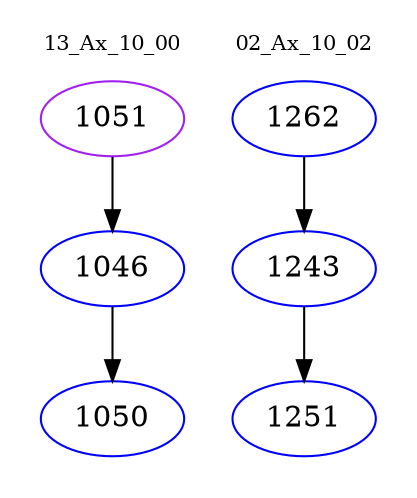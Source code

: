 digraph{
subgraph cluster_0 {
color = white
label = "13_Ax_10_00";
fontsize=10;
T0_1051 [label="1051", color="purple"]
T0_1051 -> T0_1046 [color="black"]
T0_1046 [label="1046", color="blue"]
T0_1046 -> T0_1050 [color="black"]
T0_1050 [label="1050", color="blue"]
}
subgraph cluster_1 {
color = white
label = "02_Ax_10_02";
fontsize=10;
T1_1262 [label="1262", color="blue"]
T1_1262 -> T1_1243 [color="black"]
T1_1243 [label="1243", color="blue"]
T1_1243 -> T1_1251 [color="black"]
T1_1251 [label="1251", color="blue"]
}
}
